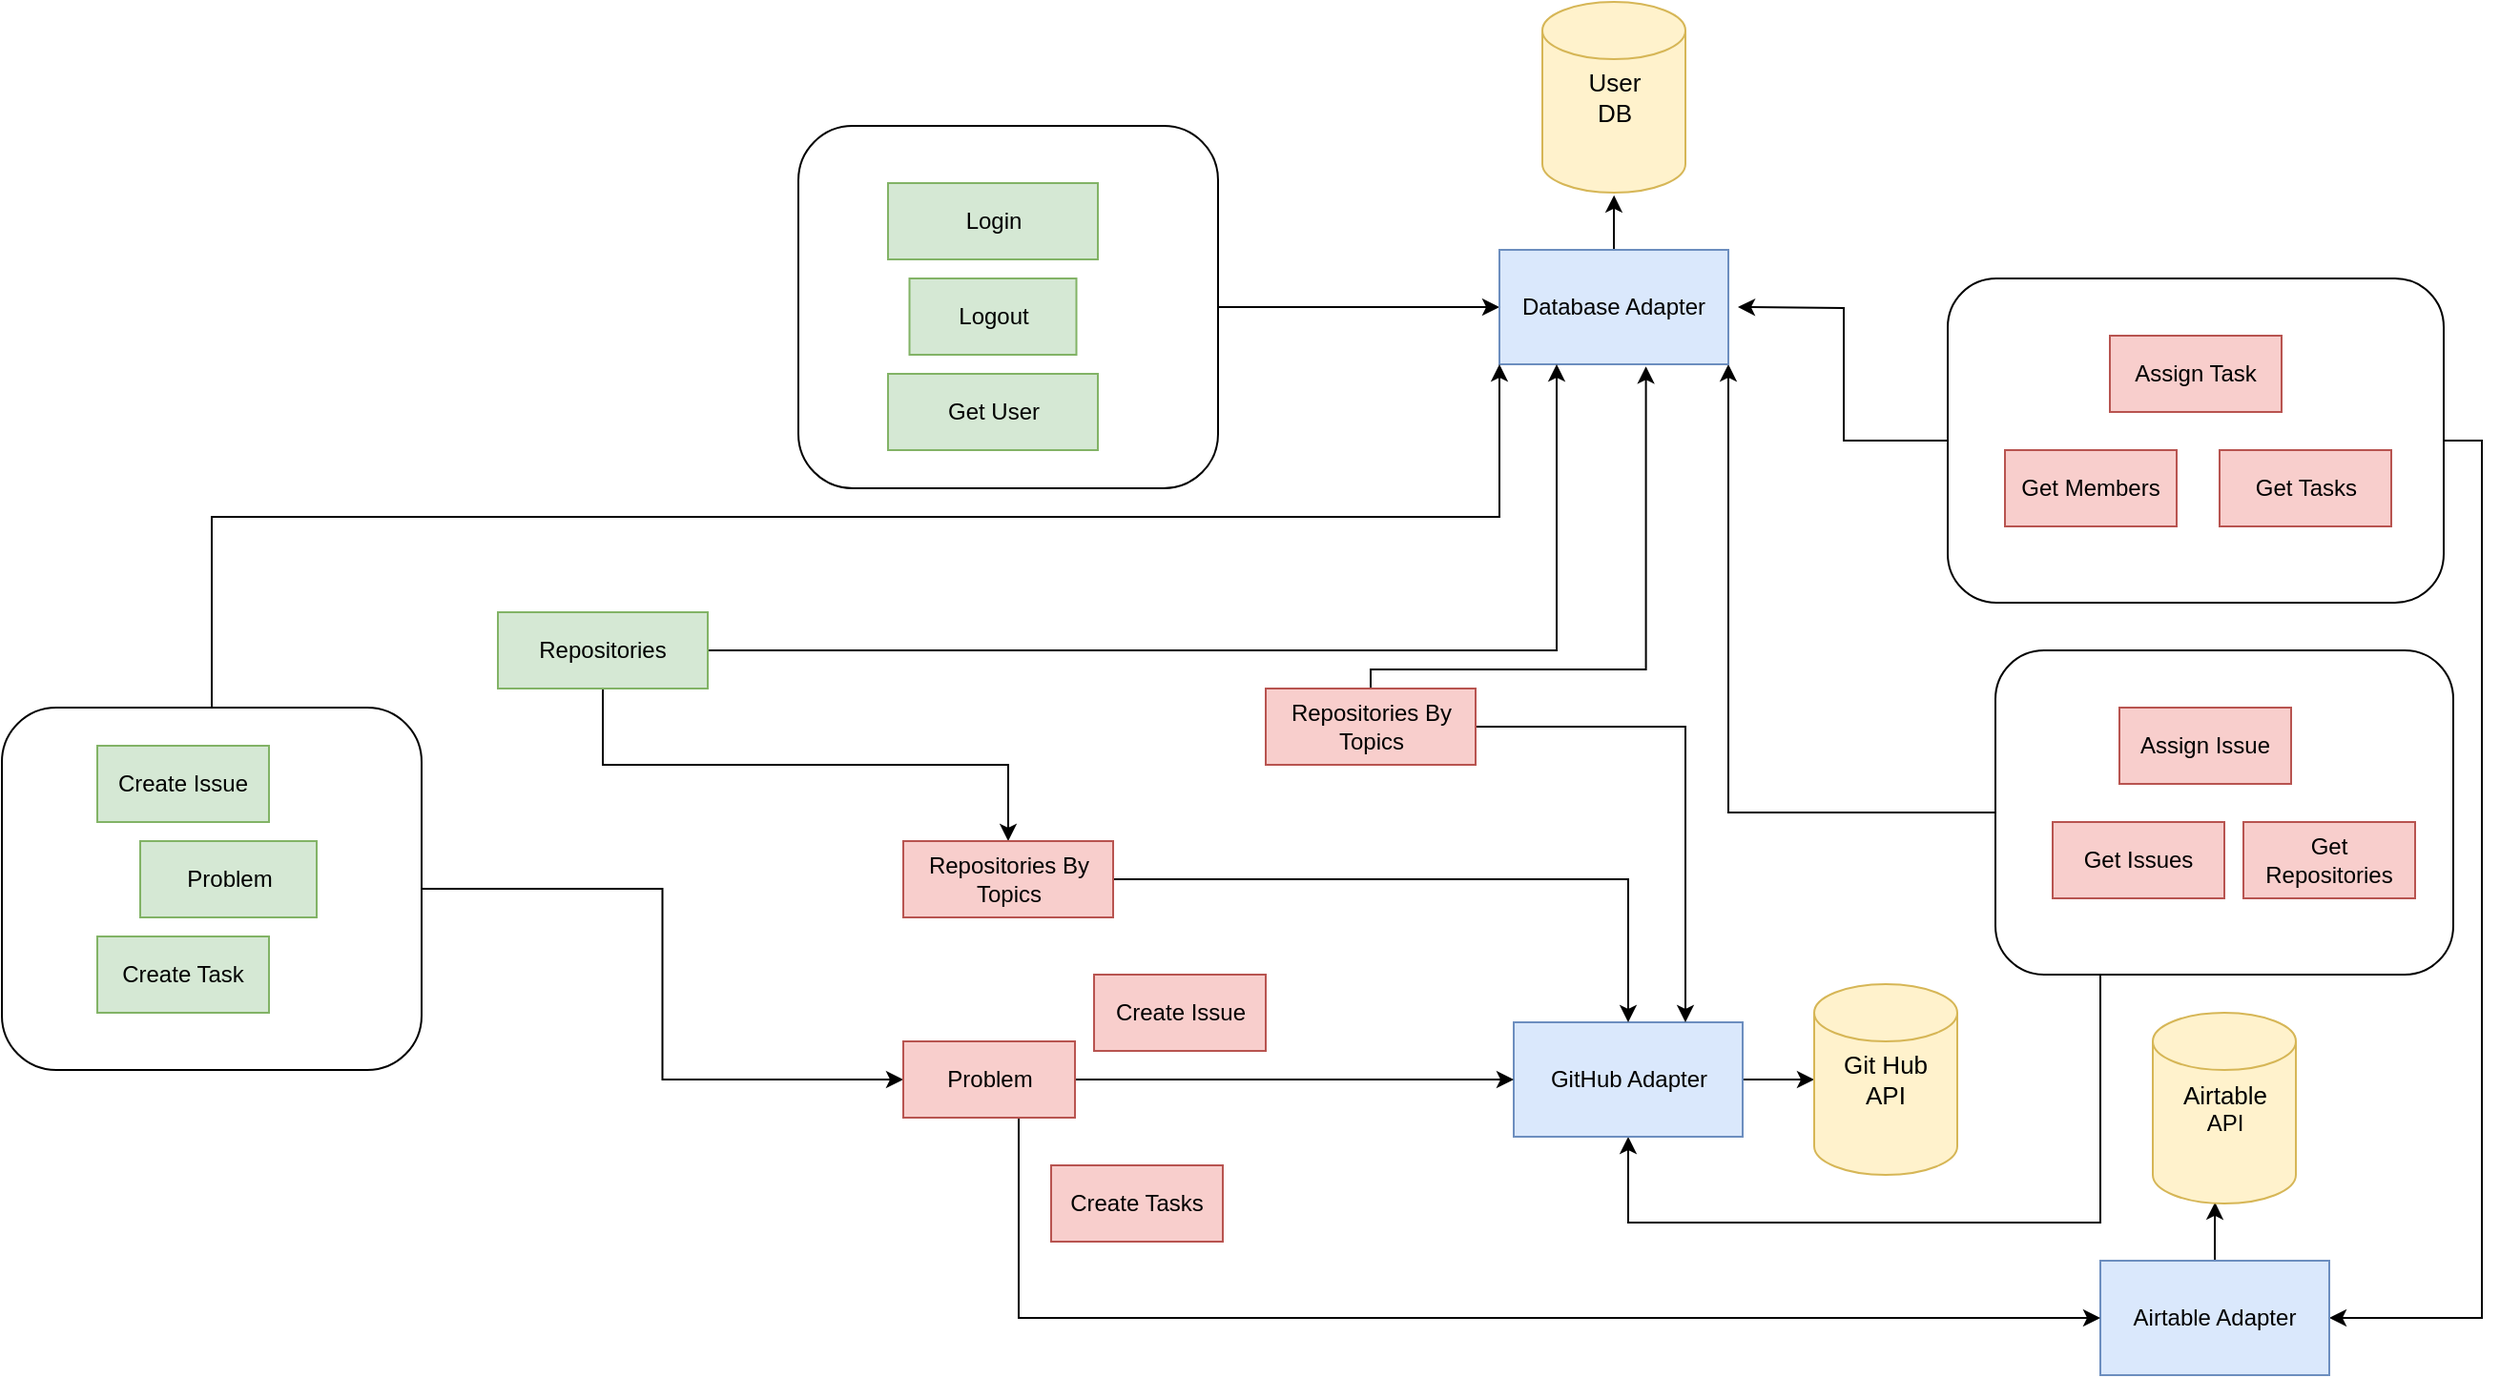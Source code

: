<mxfile version="13.7.0" type="device" pages="2"><diagram id="K42Ah_nDRxX4MkJ-tq4F" name="Page-1"><mxGraphModel dx="2844" dy="1640" grid="1" gridSize="10" guides="1" tooltips="1" connect="1" arrows="1" fold="1" page="1" pageScale="1" pageWidth="850" pageHeight="1100" math="0" shadow="0"><root><mxCell id="0"/><mxCell id="1" parent="0"/><mxCell id="fPxAcE0s9Zc087ssI9Il-77" style="edgeStyle=orthogonalEdgeStyle;rounded=0;orthogonalLoop=1;jettySize=auto;html=1;entryX=0.5;entryY=1;entryDx=0;entryDy=0;" edge="1" parent="1" source="fPxAcE0s9Zc087ssI9Il-75" target="fPxAcE0s9Zc087ssI9Il-11"><mxGeometry relative="1" as="geometry"><Array as="points"><mxPoint x="1320" y="810"/><mxPoint x="1073" y="810"/></Array></mxGeometry></mxCell><mxCell id="fPxAcE0s9Zc087ssI9Il-78" style="edgeStyle=orthogonalEdgeStyle;rounded=0;orthogonalLoop=1;jettySize=auto;html=1;entryX=1;entryY=1;entryDx=0;entryDy=0;" edge="1" parent="1" source="fPxAcE0s9Zc087ssI9Il-75" target="fPxAcE0s9Zc087ssI9Il-7"><mxGeometry relative="1" as="geometry"/></mxCell><mxCell id="fPxAcE0s9Zc087ssI9Il-75" value="" style="rounded=1;whiteSpace=wrap;html=1;" vertex="1" parent="1"><mxGeometry x="1265" y="510" width="240" height="170" as="geometry"/></mxCell><mxCell id="fPxAcE0s9Zc087ssI9Il-71" style="edgeStyle=orthogonalEdgeStyle;rounded=0;orthogonalLoop=1;jettySize=auto;html=1;entryX=0;entryY=0.5;entryDx=0;entryDy=0;" edge="1" parent="1" source="fPxAcE0s9Zc087ssI9Il-69" target="fPxAcE0s9Zc087ssI9Il-7"><mxGeometry relative="1" as="geometry"/></mxCell><mxCell id="fPxAcE0s9Zc087ssI9Il-69" value="" style="rounded=1;whiteSpace=wrap;html=1;" vertex="1" parent="1"><mxGeometry x="637.5" y="235" width="220" height="190" as="geometry"/></mxCell><mxCell id="fPxAcE0s9Zc087ssI9Il-66" value="" style="rounded=1;whiteSpace=wrap;html=1;" vertex="1" parent="1"><mxGeometry x="220" y="540" width="220" height="190" as="geometry"/></mxCell><mxCell id="fPxAcE0s9Zc087ssI9Il-84" style="edgeStyle=orthogonalEdgeStyle;rounded=0;orthogonalLoop=1;jettySize=auto;html=1;" edge="1" parent="1" source="fPxAcE0s9Zc087ssI9Il-64"><mxGeometry relative="1" as="geometry"><mxPoint x="1130" y="330" as="targetPoint"/></mxGeometry></mxCell><mxCell id="fPxAcE0s9Zc087ssI9Il-88" style="edgeStyle=orthogonalEdgeStyle;rounded=0;orthogonalLoop=1;jettySize=auto;html=1;entryX=1;entryY=0.5;entryDx=0;entryDy=0;" edge="1" parent="1" source="fPxAcE0s9Zc087ssI9Il-64" target="fPxAcE0s9Zc087ssI9Il-9"><mxGeometry relative="1" as="geometry"><Array as="points"><mxPoint x="1520" y="400"/><mxPoint x="1520" y="860"/></Array></mxGeometry></mxCell><mxCell id="fPxAcE0s9Zc087ssI9Il-64" value="" style="rounded=1;whiteSpace=wrap;html=1;" vertex="1" parent="1"><mxGeometry x="1240" y="315" width="260" height="170" as="geometry"/></mxCell><mxCell id="fPxAcE0s9Zc087ssI9Il-90" style="edgeStyle=orthogonalEdgeStyle;rounded=0;orthogonalLoop=1;jettySize=auto;html=1;entryX=0.501;entryY=1.014;entryDx=0;entryDy=0;entryPerimeter=0;" edge="1" parent="1" source="fPxAcE0s9Zc087ssI9Il-7" target="fPxAcE0s9Zc087ssI9Il-8"><mxGeometry relative="1" as="geometry"/></mxCell><mxCell id="fPxAcE0s9Zc087ssI9Il-7" value="Database Adapter" style="rounded=0;whiteSpace=wrap;html=1;fillColor=#dae8fc;strokeColor=#6c8ebf;" vertex="1" parent="1"><mxGeometry x="1005" y="300" width="120" height="60" as="geometry"/></mxCell><mxCell id="fPxAcE0s9Zc087ssI9Il-8" value="&lt;span style=&quot;font-size: 13px&quot;&gt;User&lt;br&gt;DB&lt;br&gt;&lt;/span&gt;" style="shape=cylinder2;whiteSpace=wrap;html=1;boundedLbl=1;backgroundOutline=1;size=15;aspect=fixed;spacing=2;labelPosition=center;verticalLabelPosition=middle;align=center;verticalAlign=middle;horizontal=1;fillColor=#fff2cc;strokeColor=#d6b656;" vertex="1" parent="1"><mxGeometry x="1027.5" y="170" width="75" height="100" as="geometry"/></mxCell><mxCell id="fPxAcE0s9Zc087ssI9Il-86" style="edgeStyle=orthogonalEdgeStyle;rounded=0;orthogonalLoop=1;jettySize=auto;html=1;entryX=0.435;entryY=0.994;entryDx=0;entryDy=0;entryPerimeter=0;" edge="1" parent="1" source="fPxAcE0s9Zc087ssI9Il-9" target="fPxAcE0s9Zc087ssI9Il-85"><mxGeometry relative="1" as="geometry"/></mxCell><mxCell id="fPxAcE0s9Zc087ssI9Il-9" value="Airtable Adapter" style="rounded=0;whiteSpace=wrap;html=1;fillColor=#dae8fc;strokeColor=#6c8ebf;" vertex="1" parent="1"><mxGeometry x="1320" y="830" width="120" height="60" as="geometry"/></mxCell><mxCell id="fPxAcE0s9Zc087ssI9Il-79" style="edgeStyle=orthogonalEdgeStyle;rounded=0;orthogonalLoop=1;jettySize=auto;html=1;exitX=1;exitY=0.5;exitDx=0;exitDy=0;" edge="1" parent="1" source="fPxAcE0s9Zc087ssI9Il-11" target="fPxAcE0s9Zc087ssI9Il-12"><mxGeometry relative="1" as="geometry"/></mxCell><mxCell id="fPxAcE0s9Zc087ssI9Il-11" value="GitHub Adapter" style="rounded=0;whiteSpace=wrap;html=1;fillColor=#dae8fc;strokeColor=#6c8ebf;" vertex="1" parent="1"><mxGeometry x="1012.5" y="705" width="120" height="60" as="geometry"/></mxCell><mxCell id="fPxAcE0s9Zc087ssI9Il-12" value="&lt;font style=&quot;font-size: 13px&quot;&gt;Git Hub&lt;br&gt;API&lt;/font&gt;" style="shape=cylinder2;whiteSpace=wrap;html=1;boundedLbl=1;backgroundOutline=1;size=15;aspect=fixed;spacing=2;labelPosition=center;verticalLabelPosition=middle;align=center;verticalAlign=middle;horizontal=1;fillColor=#fff2cc;strokeColor=#d6b656;" vertex="1" parent="1"><mxGeometry x="1170" y="685" width="75" height="100" as="geometry"/></mxCell><mxCell id="fPxAcE0s9Zc087ssI9Il-13" value="Login" style="rounded=0;whiteSpace=wrap;html=1;fillColor=#d5e8d4;strokeColor=#82b366;" vertex="1" parent="1"><mxGeometry x="684.5" y="265" width="110" height="40" as="geometry"/></mxCell><mxCell id="fPxAcE0s9Zc087ssI9Il-14" value="Logout" style="rounded=0;whiteSpace=wrap;html=1;fillColor=#d5e8d4;strokeColor=#82b366;" vertex="1" parent="1"><mxGeometry x="695.75" y="315" width="87.5" height="40" as="geometry"/></mxCell><mxCell id="fPxAcE0s9Zc087ssI9Il-15" value="Create Task" style="rounded=0;whiteSpace=wrap;html=1;fillColor=#d5e8d4;strokeColor=#82b366;" vertex="1" parent="1"><mxGeometry x="270" y="660" width="90" height="40" as="geometry"/></mxCell><mxCell id="fPxAcE0s9Zc087ssI9Il-37" style="edgeStyle=orthogonalEdgeStyle;rounded=0;orthogonalLoop=1;jettySize=auto;html=1;entryX=0;entryY=0.5;entryDx=0;entryDy=0;exitX=1;exitY=0.5;exitDx=0;exitDy=0;" edge="1" parent="1" source="fPxAcE0s9Zc087ssI9Il-66" target="fPxAcE0s9Zc087ssI9Il-20"><mxGeometry relative="1" as="geometry"><mxPoint x="460" y="640" as="sourcePoint"/></mxGeometry></mxCell><mxCell id="fPxAcE0s9Zc087ssI9Il-57" style="edgeStyle=orthogonalEdgeStyle;rounded=0;orthogonalLoop=1;jettySize=auto;html=1;entryX=0;entryY=1;entryDx=0;entryDy=0;exitX=0.5;exitY=0;exitDx=0;exitDy=0;" edge="1" parent="1" source="fPxAcE0s9Zc087ssI9Il-66" target="fPxAcE0s9Zc087ssI9Il-7"><mxGeometry relative="1" as="geometry"><Array as="points"><mxPoint x="330" y="440"/><mxPoint x="1005" y="440"/></Array></mxGeometry></mxCell><mxCell id="fPxAcE0s9Zc087ssI9Il-16" value="Problem" style="rounded=0;whiteSpace=wrap;html=1;fillColor=#d5e8d4;strokeColor=#82b366;" vertex="1" parent="1"><mxGeometry x="292.5" y="610" width="92.5" height="40" as="geometry"/></mxCell><mxCell id="fPxAcE0s9Zc087ssI9Il-51" style="edgeStyle=orthogonalEdgeStyle;rounded=0;orthogonalLoop=1;jettySize=auto;html=1;exitX=0.5;exitY=1;exitDx=0;exitDy=0;entryX=0.5;entryY=0;entryDx=0;entryDy=0;" edge="1" parent="1" source="fPxAcE0s9Zc087ssI9Il-17" target="fPxAcE0s9Zc087ssI9Il-47"><mxGeometry relative="1" as="geometry"/></mxCell><mxCell id="fPxAcE0s9Zc087ssI9Il-53" style="edgeStyle=orthogonalEdgeStyle;rounded=0;orthogonalLoop=1;jettySize=auto;html=1;entryX=0.25;entryY=1;entryDx=0;entryDy=0;" edge="1" parent="1" source="fPxAcE0s9Zc087ssI9Il-17" target="fPxAcE0s9Zc087ssI9Il-7"><mxGeometry relative="1" as="geometry"/></mxCell><mxCell id="fPxAcE0s9Zc087ssI9Il-17" value="Repositories" style="rounded=0;whiteSpace=wrap;html=1;fillColor=#d5e8d4;strokeColor=#82b366;" vertex="1" parent="1"><mxGeometry x="480" y="490" width="110" height="40" as="geometry"/></mxCell><mxCell id="fPxAcE0s9Zc087ssI9Il-19" value="Get User" style="rounded=0;whiteSpace=wrap;html=1;fillColor=#d5e8d4;strokeColor=#82b366;" vertex="1" parent="1"><mxGeometry x="684.5" y="365" width="110" height="40" as="geometry"/></mxCell><mxCell id="fPxAcE0s9Zc087ssI9Il-41" style="edgeStyle=orthogonalEdgeStyle;rounded=0;orthogonalLoop=1;jettySize=auto;html=1;" edge="1" parent="1" source="fPxAcE0s9Zc087ssI9Il-20" target="fPxAcE0s9Zc087ssI9Il-11"><mxGeometry relative="1" as="geometry"/></mxCell><mxCell id="fPxAcE0s9Zc087ssI9Il-42" style="edgeStyle=orthogonalEdgeStyle;rounded=0;orthogonalLoop=1;jettySize=auto;html=1;entryX=0;entryY=0.5;entryDx=0;entryDy=0;" edge="1" parent="1" source="fPxAcE0s9Zc087ssI9Il-20" target="fPxAcE0s9Zc087ssI9Il-9"><mxGeometry relative="1" as="geometry"><Array as="points"><mxPoint x="753" y="860"/></Array></mxGeometry></mxCell><mxCell id="fPxAcE0s9Zc087ssI9Il-20" value="Problem" style="rounded=0;whiteSpace=wrap;html=1;fillColor=#f8cecc;strokeColor=#b85450;" vertex="1" parent="1"><mxGeometry x="692.5" y="715" width="90" height="40" as="geometry"/></mxCell><mxCell id="fPxAcE0s9Zc087ssI9Il-18" value="Create Issue" style="rounded=0;whiteSpace=wrap;html=1;fillColor=#d5e8d4;strokeColor=#82b366;" vertex="1" parent="1"><mxGeometry x="270" y="560" width="90" height="40" as="geometry"/></mxCell><mxCell id="fPxAcE0s9Zc087ssI9Il-49" style="edgeStyle=orthogonalEdgeStyle;rounded=0;orthogonalLoop=1;jettySize=auto;html=1;entryX=0.5;entryY=0;entryDx=0;entryDy=0;" edge="1" parent="1" source="fPxAcE0s9Zc087ssI9Il-47" target="fPxAcE0s9Zc087ssI9Il-11"><mxGeometry relative="1" as="geometry"/></mxCell><mxCell id="fPxAcE0s9Zc087ssI9Il-47" value="Repositories By Topics" style="rounded=0;whiteSpace=wrap;html=1;fillColor=#f8cecc;strokeColor=#b85450;" vertex="1" parent="1"><mxGeometry x="692.5" y="610" width="110" height="40" as="geometry"/></mxCell><mxCell id="fPxAcE0s9Zc087ssI9Il-54" style="edgeStyle=orthogonalEdgeStyle;rounded=0;orthogonalLoop=1;jettySize=auto;html=1;entryX=0.75;entryY=0;entryDx=0;entryDy=0;" edge="1" parent="1" source="fPxAcE0s9Zc087ssI9Il-52" target="fPxAcE0s9Zc087ssI9Il-11"><mxGeometry relative="1" as="geometry"/></mxCell><mxCell id="fPxAcE0s9Zc087ssI9Il-55" style="edgeStyle=orthogonalEdgeStyle;rounded=0;orthogonalLoop=1;jettySize=auto;html=1;entryX=0.64;entryY=1.019;entryDx=0;entryDy=0;entryPerimeter=0;" edge="1" parent="1" source="fPxAcE0s9Zc087ssI9Il-52" target="fPxAcE0s9Zc087ssI9Il-7"><mxGeometry relative="1" as="geometry"><Array as="points"><mxPoint x="938" y="520"/><mxPoint x="1082" y="520"/></Array></mxGeometry></mxCell><mxCell id="fPxAcE0s9Zc087ssI9Il-52" value="Repositories By Topics" style="rounded=0;whiteSpace=wrap;html=1;fillColor=#f8cecc;strokeColor=#b85450;" vertex="1" parent="1"><mxGeometry x="882.5" y="530" width="110" height="40" as="geometry"/></mxCell><mxCell id="fPxAcE0s9Zc087ssI9Il-58" value="Create Tasks" style="rounded=0;whiteSpace=wrap;html=1;fillColor=#f8cecc;strokeColor=#b85450;" vertex="1" parent="1"><mxGeometry x="770" y="780" width="90" height="40" as="geometry"/></mxCell><mxCell id="fPxAcE0s9Zc087ssI9Il-59" value="Create Issue" style="rounded=0;whiteSpace=wrap;html=1;fillColor=#f8cecc;strokeColor=#b85450;" vertex="1" parent="1"><mxGeometry x="792.5" y="680" width="90" height="40" as="geometry"/></mxCell><mxCell id="fPxAcE0s9Zc087ssI9Il-60" value="Get Members" style="rounded=0;whiteSpace=wrap;html=1;fillColor=#f8cecc;strokeColor=#b85450;" vertex="1" parent="1"><mxGeometry x="1270" y="405" width="90" height="40" as="geometry"/></mxCell><mxCell id="fPxAcE0s9Zc087ssI9Il-61" value="Get Tasks" style="rounded=0;whiteSpace=wrap;html=1;fillColor=#f8cecc;strokeColor=#b85450;" vertex="1" parent="1"><mxGeometry x="1382.5" y="405" width="90" height="40" as="geometry"/></mxCell><mxCell id="fPxAcE0s9Zc087ssI9Il-62" value="Assign Task" style="rounded=0;whiteSpace=wrap;html=1;fillColor=#f8cecc;strokeColor=#b85450;" vertex="1" parent="1"><mxGeometry x="1325" y="345" width="90" height="40" as="geometry"/></mxCell><mxCell id="fPxAcE0s9Zc087ssI9Il-73" value="Get Issues" style="rounded=0;whiteSpace=wrap;html=1;fillColor=#f8cecc;strokeColor=#b85450;" vertex="1" parent="1"><mxGeometry x="1295" y="600" width="90" height="40" as="geometry"/></mxCell><mxCell id="fPxAcE0s9Zc087ssI9Il-74" value="Assign Issue" style="rounded=0;whiteSpace=wrap;html=1;fillColor=#f8cecc;strokeColor=#b85450;" vertex="1" parent="1"><mxGeometry x="1330" y="540" width="90" height="40" as="geometry"/></mxCell><mxCell id="fPxAcE0s9Zc087ssI9Il-76" value="Get Repositories" style="rounded=0;whiteSpace=wrap;html=1;fillColor=#f8cecc;strokeColor=#b85450;" vertex="1" parent="1"><mxGeometry x="1395" y="600" width="90" height="40" as="geometry"/></mxCell><mxCell id="fPxAcE0s9Zc087ssI9Il-85" value="&lt;span style=&quot;font-size: 13px&quot;&gt;Airtable&lt;br&gt;&lt;/span&gt;API" style="shape=cylinder2;whiteSpace=wrap;html=1;boundedLbl=1;backgroundOutline=1;size=15;aspect=fixed;spacing=2;labelPosition=center;verticalLabelPosition=middle;align=center;verticalAlign=middle;horizontal=1;fillColor=#fff2cc;strokeColor=#d6b656;" vertex="1" parent="1"><mxGeometry x="1347.5" y="700" width="75" height="100" as="geometry"/></mxCell></root></mxGraphModel></diagram><diagram id="oEAsrYK_uS476iAC5HR7" name="Page-2"><mxGraphModel dx="1994" dy="1640" grid="1" gridSize="10" guides="1" tooltips="1" connect="1" arrows="1" fold="1" page="1" pageScale="1" pageWidth="850" pageHeight="1100" math="0" shadow="0"><root><mxCell id="jrUGHLSraPdfbDQNNtpj-0"/><mxCell id="jrUGHLSraPdfbDQNNtpj-1" parent="jrUGHLSraPdfbDQNNtpj-0"/><mxCell id="N7pDtwKbtrNGCnj4iJ-V-0" value="" style="rounded=0;whiteSpace=wrap;html=1;fontSize=15;" vertex="1" parent="jrUGHLSraPdfbDQNNtpj-1"><mxGeometry x="1290" y="240" width="830" height="620" as="geometry"/></mxCell><mxCell id="N7pDtwKbtrNGCnj4iJ-V-1" value="&lt;font style=&quot;font-size: 13px&quot;&gt;Git Hub&lt;br&gt;API&lt;/font&gt;" style="shape=cylinder2;whiteSpace=wrap;html=1;boundedLbl=1;backgroundOutline=1;size=15;aspect=fixed;spacing=2;labelPosition=center;verticalLabelPosition=middle;align=center;verticalAlign=middle;horizontal=1;fillColor=#fff2cc;strokeColor=#d6b656;" vertex="1" parent="jrUGHLSraPdfbDQNNtpj-1"><mxGeometry x="1402.5" y="720" width="75" height="100" as="geometry"/></mxCell><mxCell id="N7pDtwKbtrNGCnj4iJ-V-2" value="GitHub Adapter" style="rounded=0;whiteSpace=wrap;html=1;fillColor=#dae8fc;strokeColor=#6c8ebf;" vertex="1" parent="jrUGHLSraPdfbDQNNtpj-1"><mxGeometry x="1380" y="600" width="120" height="60" as="geometry"/></mxCell><mxCell id="N7pDtwKbtrNGCnj4iJ-V-3" value="Database Adapter" style="rounded=0;whiteSpace=wrap;html=1;fillColor=#dae8fc;strokeColor=#6c8ebf;" vertex="1" parent="jrUGHLSraPdfbDQNNtpj-1"><mxGeometry x="1800" y="600" width="120" height="60" as="geometry"/></mxCell><mxCell id="N7pDtwKbtrNGCnj4iJ-V-4" value="Airtable Adapter" style="rounded=0;whiteSpace=wrap;html=1;fillColor=#dae8fc;strokeColor=#6c8ebf;" vertex="1" parent="jrUGHLSraPdfbDQNNtpj-1"><mxGeometry x="1600" y="600" width="120" height="60" as="geometry"/></mxCell><mxCell id="N7pDtwKbtrNGCnj4iJ-V-5" value="&lt;span style=&quot;font-size: 13px&quot;&gt;Airtable&lt;br&gt;&lt;/span&gt;API" style="shape=cylinder2;whiteSpace=wrap;html=1;boundedLbl=1;backgroundOutline=1;size=15;aspect=fixed;spacing=2;labelPosition=center;verticalLabelPosition=middle;align=center;verticalAlign=middle;horizontal=1;fillColor=#fff2cc;strokeColor=#d6b656;" vertex="1" parent="jrUGHLSraPdfbDQNNtpj-1"><mxGeometry x="1622.5" y="720" width="75" height="100" as="geometry"/></mxCell><mxCell id="N7pDtwKbtrNGCnj4iJ-V-6" value="&lt;span style=&quot;font-size: 13px&quot;&gt;User&lt;br&gt;DB&lt;br&gt;&lt;/span&gt;" style="shape=cylinder2;whiteSpace=wrap;html=1;boundedLbl=1;backgroundOutline=1;size=15;aspect=fixed;spacing=2;labelPosition=center;verticalLabelPosition=middle;align=center;verticalAlign=middle;horizontal=1;fillColor=#fff2cc;strokeColor=#d6b656;" vertex="1" parent="jrUGHLSraPdfbDQNNtpj-1"><mxGeometry x="1822.5" y="720" width="75" height="100" as="geometry"/></mxCell><mxCell id="N7pDtwKbtrNGCnj4iJ-V-7" value="Login" style="rounded=0;whiteSpace=wrap;html=1;fillColor=#d5e8d4;strokeColor=#82b366;" vertex="1" parent="jrUGHLSraPdfbDQNNtpj-1"><mxGeometry x="1340" y="280" width="110" height="40" as="geometry"/></mxCell><mxCell id="N7pDtwKbtrNGCnj4iJ-V-8" value="Application Layer" style="text;html=1;strokeColor=none;fillColor=none;align=center;verticalAlign=middle;whiteSpace=wrap;rounded=0;fontStyle=1;fontSize=15;" vertex="1" parent="jrUGHLSraPdfbDQNNtpj-1"><mxGeometry x="1970" y="330" width="130" height="20" as="geometry"/></mxCell><mxCell id="N7pDtwKbtrNGCnj4iJ-V-9" value="Business Layer" style="text;html=1;strokeColor=none;fillColor=none;align=center;verticalAlign=middle;whiteSpace=wrap;rounded=0;fontStyle=1;fontSize=15;" vertex="1" parent="jrUGHLSraPdfbDQNNtpj-1"><mxGeometry x="1970" y="505" width="140" height="20" as="geometry"/></mxCell><mxCell id="N7pDtwKbtrNGCnj4iJ-V-10" value="Adapter Layer" style="text;html=1;strokeColor=none;fillColor=none;align=center;verticalAlign=middle;whiteSpace=wrap;rounded=0;fontStyle=1;fontSize=15;" vertex="1" parent="jrUGHLSraPdfbDQNNtpj-1"><mxGeometry x="1970" y="630" width="140" height="20" as="geometry"/></mxCell><mxCell id="N7pDtwKbtrNGCnj4iJ-V-11" value="Data Layer" style="text;html=1;strokeColor=none;fillColor=none;align=center;verticalAlign=middle;whiteSpace=wrap;rounded=0;fontStyle=1;fontSize=15;" vertex="1" parent="jrUGHLSraPdfbDQNNtpj-1"><mxGeometry x="1960" y="750" width="160" height="20" as="geometry"/></mxCell><mxCell id="N7pDtwKbtrNGCnj4iJ-V-12" value="" style="rounded=0;whiteSpace=wrap;html=1;fillColor=#000000;strokeColor=none;" vertex="1" parent="jrUGHLSraPdfbDQNNtpj-1"><mxGeometry x="1290" y="690" width="830" height="1" as="geometry"/></mxCell><mxCell id="N7pDtwKbtrNGCnj4iJ-V-13" value="" style="endArrow=classic;startArrow=classic;html=1;" edge="1" parent="jrUGHLSraPdfbDQNNtpj-1"><mxGeometry width="50" height="50" relative="1" as="geometry"><mxPoint x="1859.76" y="720" as="sourcePoint"/><mxPoint x="1859.76" y="660" as="targetPoint"/></mxGeometry></mxCell><mxCell id="N7pDtwKbtrNGCnj4iJ-V-14" value="" style="endArrow=classic;startArrow=classic;html=1;" edge="1" parent="jrUGHLSraPdfbDQNNtpj-1"><mxGeometry width="50" height="50" relative="1" as="geometry"><mxPoint x="1659.76" y="720" as="sourcePoint"/><mxPoint x="1659.76" y="660" as="targetPoint"/></mxGeometry></mxCell><mxCell id="N7pDtwKbtrNGCnj4iJ-V-15" value="" style="endArrow=classic;startArrow=classic;html=1;" edge="1" parent="jrUGHLSraPdfbDQNNtpj-1" source="N7pDtwKbtrNGCnj4iJ-V-1" target="N7pDtwKbtrNGCnj4iJ-V-2"><mxGeometry width="50" height="50" relative="1" as="geometry"><mxPoint x="1450" y="720" as="sourcePoint"/><mxPoint x="1500" y="670" as="targetPoint"/></mxGeometry></mxCell><mxCell id="N7pDtwKbtrNGCnj4iJ-V-16" value="" style="rounded=0;whiteSpace=wrap;html=1;fillColor=#000000;strokeColor=none;" vertex="1" parent="jrUGHLSraPdfbDQNNtpj-1"><mxGeometry x="1290" y="559.5" width="830" height="1" as="geometry"/></mxCell><mxCell id="N7pDtwKbtrNGCnj4iJ-V-17" value="" style="rounded=0;whiteSpace=wrap;html=1;fillColor=#000000;strokeColor=none;" vertex="1" parent="jrUGHLSraPdfbDQNNtpj-1"><mxGeometry x="1290" y="430" width="830" height="1" as="geometry"/></mxCell><mxCell id="N7pDtwKbtrNGCnj4iJ-V-18" value="Logout" style="rounded=0;whiteSpace=wrap;html=1;fillColor=#d5e8d4;strokeColor=#82b366;" vertex="1" parent="jrUGHLSraPdfbDQNNtpj-1"><mxGeometry x="1470" y="280" width="90" height="40" as="geometry"/></mxCell><mxCell id="N7pDtwKbtrNGCnj4iJ-V-19" value="Create Task" style="rounded=0;whiteSpace=wrap;html=1;fillColor=#d5e8d4;strokeColor=#82b366;" vertex="1" parent="jrUGHLSraPdfbDQNNtpj-1"><mxGeometry x="1750" y="310" width="90" height="40" as="geometry"/></mxCell><mxCell id="N7pDtwKbtrNGCnj4iJ-V-20" value="Problem" style="rounded=0;whiteSpace=wrap;html=1;fillColor=#d5e8d4;strokeColor=#82b366;" vertex="1" parent="jrUGHLSraPdfbDQNNtpj-1"><mxGeometry x="1805" y="360" width="92.5" height="40" as="geometry"/></mxCell><mxCell id="N7pDtwKbtrNGCnj4iJ-V-21" value="Problem" style="rounded=0;whiteSpace=wrap;html=1;fillColor=#f8cecc;strokeColor=#b85450;" vertex="1" parent="jrUGHLSraPdfbDQNNtpj-1"><mxGeometry x="1395" y="445" width="90" height="40" as="geometry"/></mxCell><mxCell id="N7pDtwKbtrNGCnj4iJ-V-22" value="" style="endArrow=classic;startArrow=classic;html=1;fontSize=15;entryX=0;entryY=0;entryDx=0;entryDy=0;exitX=1;exitY=1;exitDx=0;exitDy=0;" edge="1" parent="jrUGHLSraPdfbDQNNtpj-1" source="N7pDtwKbtrNGCnj4iJ-V-21" target="N7pDtwKbtrNGCnj4iJ-V-4"><mxGeometry width="50" height="50" relative="1" as="geometry"><mxPoint x="1740" y="550" as="sourcePoint"/><mxPoint x="1790" y="500" as="targetPoint"/></mxGeometry></mxCell><mxCell id="N7pDtwKbtrNGCnj4iJ-V-23" value="" style="endArrow=classic;startArrow=classic;html=1;fontSize=15;exitX=1;exitY=0.5;exitDx=0;exitDy=0;entryX=0;entryY=0.25;entryDx=0;entryDy=0;" edge="1" parent="jrUGHLSraPdfbDQNNtpj-1" source="N7pDtwKbtrNGCnj4iJ-V-21" target="N7pDtwKbtrNGCnj4iJ-V-3"><mxGeometry width="50" height="50" relative="1" as="geometry"><mxPoint x="1750" y="540" as="sourcePoint"/><mxPoint x="1790" y="500" as="targetPoint"/></mxGeometry></mxCell><mxCell id="N7pDtwKbtrNGCnj4iJ-V-24" value="" style="endArrow=classic;startArrow=classic;html=1;fontSize=15;" edge="1" parent="jrUGHLSraPdfbDQNNtpj-1" source="N7pDtwKbtrNGCnj4iJ-V-21" target="N7pDtwKbtrNGCnj4iJ-V-2"><mxGeometry width="50" height="50" relative="1" as="geometry"><mxPoint x="1740" y="550" as="sourcePoint"/><mxPoint x="1790" y="500" as="targetPoint"/></mxGeometry></mxCell><mxCell id="N7pDtwKbtrNGCnj4iJ-V-25" value="Authentication" style="rounded=0;whiteSpace=wrap;html=1;fillColor=#f8cecc;strokeColor=#b85450;" vertex="1" parent="jrUGHLSraPdfbDQNNtpj-1"><mxGeometry x="1805" y="450" width="110" height="40" as="geometry"/></mxCell><mxCell id="N7pDtwKbtrNGCnj4iJ-V-26" value="" style="endArrow=classic;startArrow=classic;html=1;fontSize=15;entryX=0.5;entryY=0;entryDx=0;entryDy=0;" edge="1" parent="jrUGHLSraPdfbDQNNtpj-1" source="N7pDtwKbtrNGCnj4iJ-V-25" target="N7pDtwKbtrNGCnj4iJ-V-3"><mxGeometry width="50" height="50" relative="1" as="geometry"><mxPoint x="1740" y="550" as="sourcePoint"/><mxPoint x="1890" y="600" as="targetPoint"/></mxGeometry></mxCell><mxCell id="N7pDtwKbtrNGCnj4iJ-V-27" value="" style="endArrow=classic;startArrow=classic;html=1;fontSize=15;exitX=0;exitY=1;exitDx=0;exitDy=0;" edge="1" parent="jrUGHLSraPdfbDQNNtpj-1" source="N7pDtwKbtrNGCnj4iJ-V-25" target="N7pDtwKbtrNGCnj4iJ-V-4"><mxGeometry width="50" height="50" relative="1" as="geometry"><mxPoint x="1810" y="505" as="sourcePoint"/><mxPoint x="1690.263" y="570" as="targetPoint"/></mxGeometry></mxCell><mxCell id="N7pDtwKbtrNGCnj4iJ-V-28" value="Create Task" style="rounded=0;whiteSpace=wrap;html=1;fillColor=#f8cecc;strokeColor=#b85450;" vertex="1" parent="jrUGHLSraPdfbDQNNtpj-1"><mxGeometry x="1605" y="445" width="110" height="40" as="geometry"/></mxCell><mxCell id="N7pDtwKbtrNGCnj4iJ-V-29" value="" style="endArrow=classic;startArrow=classic;html=1;fontSize=15;exitX=0.5;exitY=1;exitDx=0;exitDy=0;" edge="1" parent="jrUGHLSraPdfbDQNNtpj-1" source="N7pDtwKbtrNGCnj4iJ-V-28" target="N7pDtwKbtrNGCnj4iJ-V-4"><mxGeometry width="50" height="50" relative="1" as="geometry"><mxPoint x="1684.64" y="477.5" as="sourcePoint"/><mxPoint x="1577.497" y="572.5" as="targetPoint"/></mxGeometry></mxCell><mxCell id="N7pDtwKbtrNGCnj4iJ-V-30" value="" style="endArrow=classic;startArrow=classic;html=1;fontSize=15;exitX=1;exitY=1;exitDx=0;exitDy=0;" edge="1" parent="jrUGHLSraPdfbDQNNtpj-1" source="N7pDtwKbtrNGCnj4iJ-V-28" target="N7pDtwKbtrNGCnj4iJ-V-3"><mxGeometry width="50" height="50" relative="1" as="geometry"><mxPoint x="1614.64" y="522.5" as="sourcePoint"/><mxPoint x="1734.64" y="572.5" as="targetPoint"/></mxGeometry></mxCell><mxCell id="N7pDtwKbtrNGCnj4iJ-V-31" value="Repositories" style="rounded=0;whiteSpace=wrap;html=1;fillColor=#d5e8d4;strokeColor=#82b366;" vertex="1" parent="jrUGHLSraPdfbDQNNtpj-1"><mxGeometry x="1605" y="330" width="110" height="40" as="geometry"/></mxCell><mxCell id="N7pDtwKbtrNGCnj4iJ-V-32" value="Create Issue" style="rounded=0;whiteSpace=wrap;html=1;fillColor=#d5e8d4;strokeColor=#82b366;" vertex="1" parent="jrUGHLSraPdfbDQNNtpj-1"><mxGeometry x="1850" y="310" width="90" height="40" as="geometry"/></mxCell><mxCell id="N7pDtwKbtrNGCnj4iJ-V-33" value="Get User" style="rounded=0;whiteSpace=wrap;html=1;fillColor=#d5e8d4;strokeColor=#82b366;" vertex="1" parent="jrUGHLSraPdfbDQNNtpj-1"><mxGeometry x="1370" y="340" width="110" height="40" as="geometry"/></mxCell></root></mxGraphModel></diagram></mxfile>